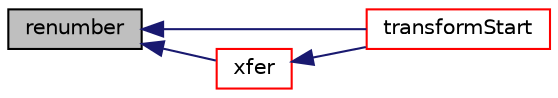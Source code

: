 digraph "renumber"
{
  bgcolor="transparent";
  edge [fontname="Helvetica",fontsize="10",labelfontname="Helvetica",labelfontsize="10"];
  node [fontname="Helvetica",fontsize="10",shape=record];
  rankdir="LR";
  Node1 [label="renumber",height=0.2,width=0.4,color="black", fillcolor="grey75", style="filled", fontcolor="black"];
  Node1 -> Node2 [dir="back",color="midnightblue",fontsize="10",style="solid",fontname="Helvetica"];
  Node2 [label="transformStart",height=0.2,width=0.4,color="red",URL="$a01427.html#ad81500f3e446cb0a0fa323d46e6c8575",tooltip="Destination in constructMap for transformed elements. "];
  Node1 -> Node3 [dir="back",color="midnightblue",fontsize="10",style="solid",fontname="Helvetica"];
  Node3 [label="xfer",height=0.2,width=0.4,color="red",URL="$a01427.html#aa06becfc3664361f898aa510ee48fe99",tooltip="Transfer contents to the Xfer container. "];
  Node3 -> Node2 [dir="back",color="midnightblue",fontsize="10",style="solid",fontname="Helvetica"];
}
